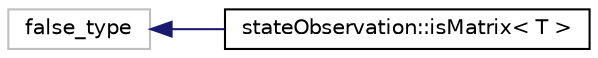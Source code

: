 digraph "Graphical Class Hierarchy"
{
  edge [fontname="Helvetica",fontsize="10",labelfontname="Helvetica",labelfontsize="10"];
  node [fontname="Helvetica",fontsize="10",shape=record];
  rankdir="LR";
  Node61 [label="false_type",height=0.2,width=0.4,color="grey75", fillcolor="white", style="filled"];
  Node61 -> Node0 [dir="back",color="midnightblue",fontsize="10",style="solid",fontname="Helvetica"];
  Node0 [label="stateObservation::isMatrix\< T \>",height=0.2,width=0.4,color="black", fillcolor="white", style="filled",URL="$structstateObservation_1_1isMatrix.html",tooltip="Checks if a class is a specialization of Eigen::Matrix. "];
}
